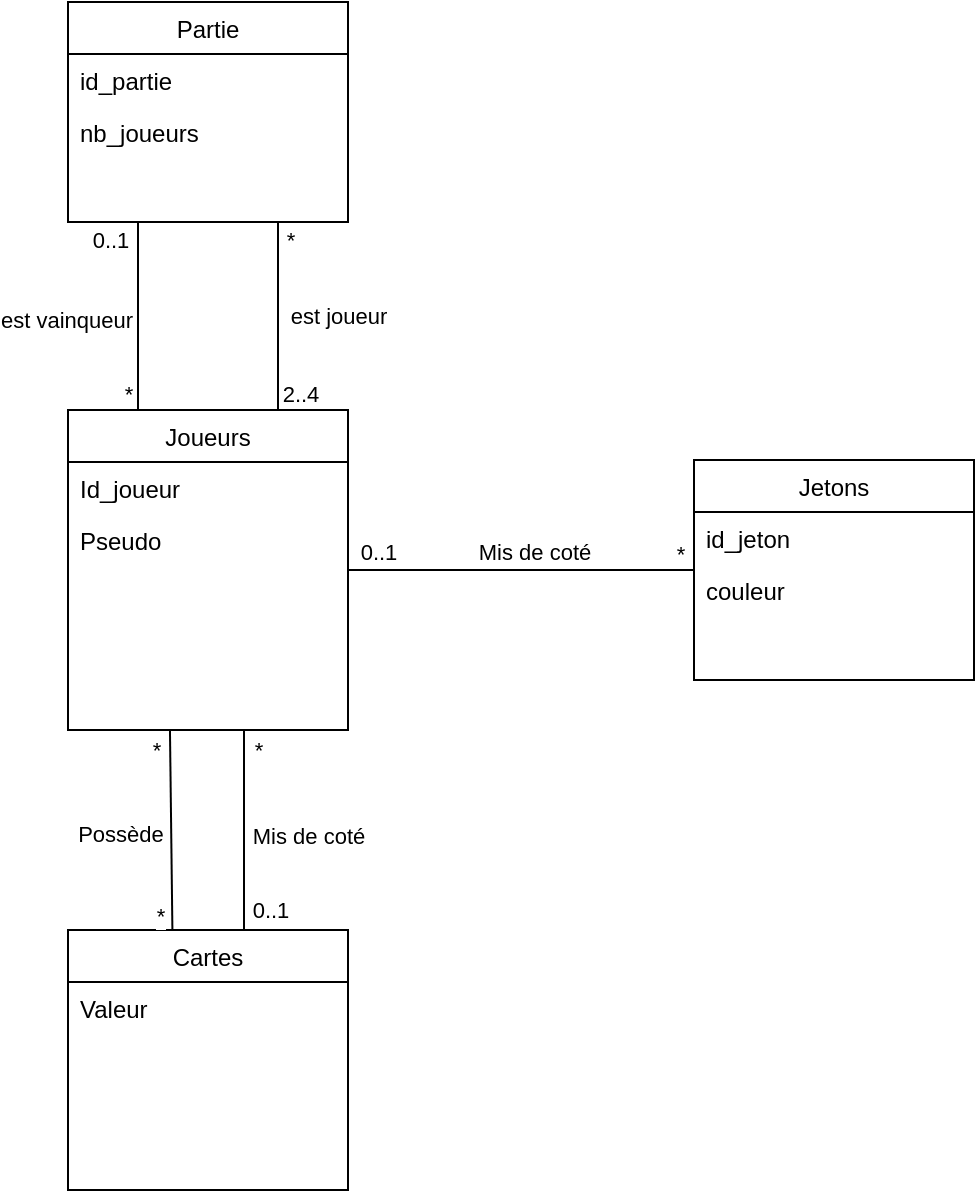 <mxfile version="22.1.3" type="github">
  <diagram id="C5RBs43oDa-KdzZeNtuy" name="Page-1">
    <mxGraphModel dx="-150" dy="1564" grid="1" gridSize="10" guides="1" tooltips="1" connect="1" arrows="1" fold="1" page="1" pageScale="1" pageWidth="827" pageHeight="1169" math="0" shadow="0">
      <root>
        <mxCell id="WIyWlLk6GJQsqaUBKTNV-0" />
        <mxCell id="WIyWlLk6GJQsqaUBKTNV-1" parent="WIyWlLk6GJQsqaUBKTNV-0" />
        <mxCell id="2LHrE22rl46TA7Fi1NJV-0" value="Joueurs" style="swimlane;fontStyle=0;align=center;verticalAlign=top;childLayout=stackLayout;horizontal=1;startSize=26;horizontalStack=0;resizeParent=1;resizeLast=0;collapsible=1;marginBottom=0;rounded=0;shadow=0;strokeWidth=1;" vertex="1" parent="WIyWlLk6GJQsqaUBKTNV-1">
          <mxGeometry x="897" y="50" width="140" height="160" as="geometry">
            <mxRectangle x="550" y="140" width="160" height="26" as="alternateBounds" />
          </mxGeometry>
        </mxCell>
        <mxCell id="2LHrE22rl46TA7Fi1NJV-1" value="Id_joueur" style="text;align=left;verticalAlign=top;spacingLeft=4;spacingRight=4;overflow=hidden;rotatable=0;points=[[0,0.5],[1,0.5]];portConstraint=eastwest;" vertex="1" parent="2LHrE22rl46TA7Fi1NJV-0">
          <mxGeometry y="26" width="140" height="26" as="geometry" />
        </mxCell>
        <mxCell id="2LHrE22rl46TA7Fi1NJV-34" value="Pseudo" style="text;align=left;verticalAlign=top;spacingLeft=4;spacingRight=4;overflow=hidden;rotatable=0;points=[[0,0.5],[1,0.5]];portConstraint=eastwest;" vertex="1" parent="2LHrE22rl46TA7Fi1NJV-0">
          <mxGeometry y="52" width="140" height="26" as="geometry" />
        </mxCell>
        <mxCell id="2LHrE22rl46TA7Fi1NJV-9" value="Cartes" style="swimlane;fontStyle=0;align=center;verticalAlign=top;childLayout=stackLayout;horizontal=1;startSize=26;horizontalStack=0;resizeParent=1;resizeLast=0;collapsible=1;marginBottom=0;rounded=0;shadow=0;strokeWidth=1;" vertex="1" parent="WIyWlLk6GJQsqaUBKTNV-1">
          <mxGeometry x="897" y="310" width="140" height="130" as="geometry">
            <mxRectangle x="550" y="140" width="160" height="26" as="alternateBounds" />
          </mxGeometry>
        </mxCell>
        <mxCell id="2LHrE22rl46TA7Fi1NJV-10" value="Valeur" style="text;align=left;verticalAlign=top;spacingLeft=4;spacingRight=4;overflow=hidden;rotatable=0;points=[[0,0.5],[1,0.5]];portConstraint=eastwest;" vertex="1" parent="2LHrE22rl46TA7Fi1NJV-9">
          <mxGeometry y="26" width="140" height="26" as="geometry" />
        </mxCell>
        <mxCell id="2LHrE22rl46TA7Fi1NJV-17" value="" style="endArrow=none;html=1;rounded=0;" edge="1" parent="WIyWlLk6GJQsqaUBKTNV-1">
          <mxGeometry width="50" height="50" relative="1" as="geometry">
            <mxPoint x="949.204" y="310" as="sourcePoint" />
            <mxPoint x="947.98" y="210" as="targetPoint" />
          </mxGeometry>
        </mxCell>
        <mxCell id="2LHrE22rl46TA7Fi1NJV-18" value="Possède" style="edgeLabel;html=1;align=center;verticalAlign=middle;resizable=0;points=[];" vertex="1" connectable="0" parent="2LHrE22rl46TA7Fi1NJV-17">
          <mxGeometry x="0.112" y="2" relative="1" as="geometry">
            <mxPoint x="-24" y="7" as="offset" />
          </mxGeometry>
        </mxCell>
        <mxCell id="2LHrE22rl46TA7Fi1NJV-24" value="*" style="edgeLabel;html=1;align=center;verticalAlign=middle;resizable=0;points=[];" vertex="1" connectable="0" parent="2LHrE22rl46TA7Fi1NJV-17">
          <mxGeometry x="0.888" y="1" relative="1" as="geometry">
            <mxPoint x="-6" y="4" as="offset" />
          </mxGeometry>
        </mxCell>
        <mxCell id="2LHrE22rl46TA7Fi1NJV-25" value="*" style="edgeLabel;html=1;align=center;verticalAlign=middle;resizable=0;points=[];" vertex="1" connectable="0" parent="2LHrE22rl46TA7Fi1NJV-17">
          <mxGeometry x="-0.81" y="-3" relative="1" as="geometry">
            <mxPoint x="-9" y="2" as="offset" />
          </mxGeometry>
        </mxCell>
        <mxCell id="2LHrE22rl46TA7Fi1NJV-19" value="" style="endArrow=none;html=1;rounded=0;" edge="1" parent="WIyWlLk6GJQsqaUBKTNV-1">
          <mxGeometry width="50" height="50" relative="1" as="geometry">
            <mxPoint x="985.0" y="310" as="sourcePoint" />
            <mxPoint x="985.0" y="210" as="targetPoint" />
          </mxGeometry>
        </mxCell>
        <mxCell id="2LHrE22rl46TA7Fi1NJV-20" value="Mis de coté" style="edgeLabel;html=1;align=center;verticalAlign=middle;resizable=0;points=[];" vertex="1" connectable="0" parent="2LHrE22rl46TA7Fi1NJV-19">
          <mxGeometry x="0.112" y="2" relative="1" as="geometry">
            <mxPoint x="34" y="8" as="offset" />
          </mxGeometry>
        </mxCell>
        <mxCell id="2LHrE22rl46TA7Fi1NJV-21" value="0..1" style="edgeLabel;html=1;align=center;verticalAlign=middle;resizable=0;points=[];" vertex="1" connectable="0" parent="2LHrE22rl46TA7Fi1NJV-19">
          <mxGeometry x="0.75" relative="1" as="geometry">
            <mxPoint x="13" y="77" as="offset" />
          </mxGeometry>
        </mxCell>
        <mxCell id="2LHrE22rl46TA7Fi1NJV-23" value="*" style="edgeLabel;html=1;align=center;verticalAlign=middle;resizable=0;points=[];" vertex="1" connectable="0" parent="2LHrE22rl46TA7Fi1NJV-19">
          <mxGeometry x="0.777" relative="1" as="geometry">
            <mxPoint x="7" y="-1" as="offset" />
          </mxGeometry>
        </mxCell>
        <mxCell id="2LHrE22rl46TA7Fi1NJV-26" value="Jetons" style="swimlane;fontStyle=0;align=center;verticalAlign=top;childLayout=stackLayout;horizontal=1;startSize=26;horizontalStack=0;resizeParent=1;resizeLast=0;collapsible=1;marginBottom=0;rounded=0;shadow=0;strokeWidth=1;" vertex="1" parent="WIyWlLk6GJQsqaUBKTNV-1">
          <mxGeometry x="1210" y="75" width="140" height="110" as="geometry">
            <mxRectangle x="550" y="140" width="160" height="26" as="alternateBounds" />
          </mxGeometry>
        </mxCell>
        <mxCell id="2LHrE22rl46TA7Fi1NJV-27" value="id_jeton" style="text;align=left;verticalAlign=top;spacingLeft=4;spacingRight=4;overflow=hidden;rotatable=0;points=[[0,0.5],[1,0.5]];portConstraint=eastwest;" vertex="1" parent="2LHrE22rl46TA7Fi1NJV-26">
          <mxGeometry y="26" width="140" height="26" as="geometry" />
        </mxCell>
        <mxCell id="2LHrE22rl46TA7Fi1NJV-28" value="couleur" style="text;align=left;verticalAlign=top;spacingLeft=4;spacingRight=4;overflow=hidden;rotatable=0;points=[[0,0.5],[1,0.5]];portConstraint=eastwest;rounded=0;shadow=0;html=0;" vertex="1" parent="2LHrE22rl46TA7Fi1NJV-26">
          <mxGeometry y="52" width="140" height="26" as="geometry" />
        </mxCell>
        <mxCell id="2LHrE22rl46TA7Fi1NJV-30" value="" style="endArrow=none;html=1;rounded=0;" edge="1" parent="WIyWlLk6GJQsqaUBKTNV-1" source="2LHrE22rl46TA7Fi1NJV-0" target="2LHrE22rl46TA7Fi1NJV-26">
          <mxGeometry width="50" height="50" relative="1" as="geometry">
            <mxPoint x="995.0" y="320" as="sourcePoint" />
            <mxPoint x="995.0" y="220" as="targetPoint" />
          </mxGeometry>
        </mxCell>
        <mxCell id="2LHrE22rl46TA7Fi1NJV-31" value="Mis de coté" style="edgeLabel;html=1;align=center;verticalAlign=middle;resizable=0;points=[];" vertex="1" connectable="0" parent="2LHrE22rl46TA7Fi1NJV-30">
          <mxGeometry x="0.112" y="2" relative="1" as="geometry">
            <mxPoint x="-3" y="-7" as="offset" />
          </mxGeometry>
        </mxCell>
        <mxCell id="2LHrE22rl46TA7Fi1NJV-32" value="0..1" style="edgeLabel;html=1;align=center;verticalAlign=middle;resizable=0;points=[];" vertex="1" connectable="0" parent="2LHrE22rl46TA7Fi1NJV-30">
          <mxGeometry x="0.75" relative="1" as="geometry">
            <mxPoint x="-137" y="-9" as="offset" />
          </mxGeometry>
        </mxCell>
        <mxCell id="2LHrE22rl46TA7Fi1NJV-33" value="*" style="edgeLabel;html=1;align=center;verticalAlign=middle;resizable=0;points=[];" vertex="1" connectable="0" parent="2LHrE22rl46TA7Fi1NJV-30">
          <mxGeometry x="0.777" relative="1" as="geometry">
            <mxPoint x="12" y="-8" as="offset" />
          </mxGeometry>
        </mxCell>
        <mxCell id="2LHrE22rl46TA7Fi1NJV-39" value="" style="endArrow=none;html=1;rounded=0;exitX=0.75;exitY=1;exitDx=0;exitDy=0;entryX=0.75;entryY=0;entryDx=0;entryDy=0;" edge="1" parent="WIyWlLk6GJQsqaUBKTNV-1" source="2LHrE22rl46TA7Fi1NJV-43" target="2LHrE22rl46TA7Fi1NJV-0">
          <mxGeometry width="50" height="50" relative="1" as="geometry">
            <mxPoint x="1130" y="-30" as="sourcePoint" />
            <mxPoint x="1303" y="-30" as="targetPoint" />
          </mxGeometry>
        </mxCell>
        <mxCell id="2LHrE22rl46TA7Fi1NJV-40" value="est joueur" style="edgeLabel;html=1;align=center;verticalAlign=middle;resizable=0;points=[];" vertex="1" connectable="0" parent="2LHrE22rl46TA7Fi1NJV-39">
          <mxGeometry x="0.112" y="2" relative="1" as="geometry">
            <mxPoint x="28" y="-6" as="offset" />
          </mxGeometry>
        </mxCell>
        <mxCell id="2LHrE22rl46TA7Fi1NJV-41" value="*" style="edgeLabel;html=1;align=center;verticalAlign=middle;resizable=0;points=[];" vertex="1" connectable="0" parent="2LHrE22rl46TA7Fi1NJV-39">
          <mxGeometry x="0.75" relative="1" as="geometry">
            <mxPoint x="6" y="-74" as="offset" />
          </mxGeometry>
        </mxCell>
        <mxCell id="2LHrE22rl46TA7Fi1NJV-42" value="2..4" style="edgeLabel;html=1;align=center;verticalAlign=middle;resizable=0;points=[];" vertex="1" connectable="0" parent="2LHrE22rl46TA7Fi1NJV-39">
          <mxGeometry x="0.777" relative="1" as="geometry">
            <mxPoint x="11" y="2" as="offset" />
          </mxGeometry>
        </mxCell>
        <mxCell id="2LHrE22rl46TA7Fi1NJV-43" value="Partie" style="swimlane;fontStyle=0;align=center;verticalAlign=top;childLayout=stackLayout;horizontal=1;startSize=26;horizontalStack=0;resizeParent=1;resizeLast=0;collapsible=1;marginBottom=0;rounded=0;shadow=0;strokeWidth=1;" vertex="1" parent="WIyWlLk6GJQsqaUBKTNV-1">
          <mxGeometry x="897" y="-154" width="140" height="110" as="geometry">
            <mxRectangle x="550" y="140" width="160" height="26" as="alternateBounds" />
          </mxGeometry>
        </mxCell>
        <mxCell id="2LHrE22rl46TA7Fi1NJV-44" value="id_partie" style="text;align=left;verticalAlign=top;spacingLeft=4;spacingRight=4;overflow=hidden;rotatable=0;points=[[0,0.5],[1,0.5]];portConstraint=eastwest;" vertex="1" parent="2LHrE22rl46TA7Fi1NJV-43">
          <mxGeometry y="26" width="140" height="26" as="geometry" />
        </mxCell>
        <mxCell id="2LHrE22rl46TA7Fi1NJV-45" value="nb_joueurs" style="text;align=left;verticalAlign=top;spacingLeft=4;spacingRight=4;overflow=hidden;rotatable=0;points=[[0,0.5],[1,0.5]];portConstraint=eastwest;rounded=0;shadow=0;html=0;" vertex="1" parent="2LHrE22rl46TA7Fi1NJV-43">
          <mxGeometry y="52" width="140" height="26" as="geometry" />
        </mxCell>
        <mxCell id="2LHrE22rl46TA7Fi1NJV-46" value="" style="endArrow=none;html=1;rounded=0;exitX=0.25;exitY=1;exitDx=0;exitDy=0;entryX=0.25;entryY=0;entryDx=0;entryDy=0;" edge="1" parent="WIyWlLk6GJQsqaUBKTNV-1" source="2LHrE22rl46TA7Fi1NJV-43" target="2LHrE22rl46TA7Fi1NJV-0">
          <mxGeometry width="50" height="50" relative="1" as="geometry">
            <mxPoint x="820" y="-20" as="sourcePoint" />
            <mxPoint x="820" y="74" as="targetPoint" />
          </mxGeometry>
        </mxCell>
        <mxCell id="2LHrE22rl46TA7Fi1NJV-47" value="est vainqueur" style="edgeLabel;html=1;align=center;verticalAlign=middle;resizable=0;points=[];" vertex="1" connectable="0" parent="2LHrE22rl46TA7Fi1NJV-46">
          <mxGeometry x="0.112" y="2" relative="1" as="geometry">
            <mxPoint x="-38" y="-4" as="offset" />
          </mxGeometry>
        </mxCell>
        <mxCell id="2LHrE22rl46TA7Fi1NJV-48" value="0..1" style="edgeLabel;html=1;align=center;verticalAlign=middle;resizable=0;points=[];" vertex="1" connectable="0" parent="2LHrE22rl46TA7Fi1NJV-46">
          <mxGeometry x="0.75" relative="1" as="geometry">
            <mxPoint x="-14" y="-74" as="offset" />
          </mxGeometry>
        </mxCell>
        <mxCell id="2LHrE22rl46TA7Fi1NJV-49" value="*" style="edgeLabel;html=1;align=center;verticalAlign=middle;resizable=0;points=[];" vertex="1" connectable="0" parent="2LHrE22rl46TA7Fi1NJV-46">
          <mxGeometry x="0.777" relative="1" as="geometry">
            <mxPoint x="-5" y="2" as="offset" />
          </mxGeometry>
        </mxCell>
      </root>
    </mxGraphModel>
  </diagram>
</mxfile>
